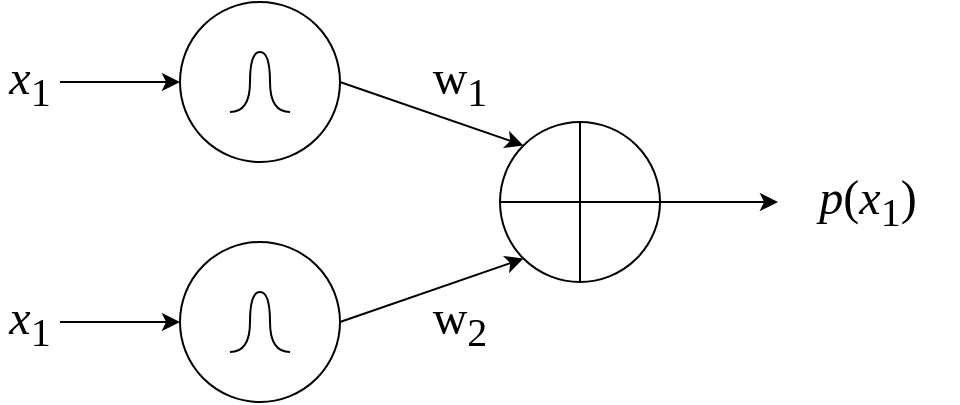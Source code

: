 <mxfile version="21.2.8" type="device">
  <diagram name="Page-1" id="gpmqUwnxsCiSCp6jCpT3">
    <mxGraphModel dx="1050" dy="621" grid="1" gridSize="10" guides="1" tooltips="1" connect="1" arrows="1" fold="1" page="1" pageScale="1" pageWidth="850" pageHeight="1100" math="0" shadow="0">
      <root>
        <mxCell id="0" />
        <mxCell id="1" parent="0" />
        <mxCell id="iwMUExLdxilYCTdlbrGo-6" style="edgeStyle=orthogonalEdgeStyle;rounded=0;orthogonalLoop=1;jettySize=auto;html=1;exitX=1;exitY=0.5;exitDx=0;exitDy=0;" parent="1" source="iwMUExLdxilYCTdlbrGo-1" target="iwMUExLdxilYCTdlbrGo-23" edge="1">
          <mxGeometry relative="1" as="geometry">
            <mxPoint x="520" y="120" as="targetPoint" />
          </mxGeometry>
        </mxCell>
        <mxCell id="iwMUExLdxilYCTdlbrGo-1" value="" style="shape=orEllipse;perimeter=ellipsePerimeter;whiteSpace=wrap;html=1;backgroundOutline=1;" parent="1" vertex="1">
          <mxGeometry x="320" y="80" width="80" height="80" as="geometry" />
        </mxCell>
        <mxCell id="iwMUExLdxilYCTdlbrGo-4" style="rounded=0;orthogonalLoop=1;jettySize=auto;html=1;exitX=1;exitY=0.5;exitDx=0;exitDy=0;entryX=0;entryY=0;entryDx=0;entryDy=0;" parent="1" source="iwMUExLdxilYCTdlbrGo-2" target="iwMUExLdxilYCTdlbrGo-1" edge="1">
          <mxGeometry relative="1" as="geometry" />
        </mxCell>
        <mxCell id="iwMUExLdxilYCTdlbrGo-2" value="" style="ellipse;whiteSpace=wrap;html=1;aspect=fixed;" parent="1" vertex="1">
          <mxGeometry x="160" y="20" width="80" height="80" as="geometry" />
        </mxCell>
        <mxCell id="iwMUExLdxilYCTdlbrGo-5" style="rounded=0;orthogonalLoop=1;jettySize=auto;html=1;exitX=1;exitY=0.5;exitDx=0;exitDy=0;entryX=0;entryY=1;entryDx=0;entryDy=0;" parent="1" source="iwMUExLdxilYCTdlbrGo-3" target="iwMUExLdxilYCTdlbrGo-1" edge="1">
          <mxGeometry relative="1" as="geometry" />
        </mxCell>
        <mxCell id="iwMUExLdxilYCTdlbrGo-3" value="" style="ellipse;whiteSpace=wrap;html=1;aspect=fixed;" parent="1" vertex="1">
          <mxGeometry x="160" y="140" width="80" height="80" as="geometry" />
        </mxCell>
        <mxCell id="iwMUExLdxilYCTdlbrGo-19" style="edgeStyle=entityRelationEdgeStyle;rounded=0;orthogonalLoop=1;jettySize=auto;html=1;exitX=1;exitY=0.5;exitDx=0;exitDy=0;" parent="1" source="iwMUExLdxilYCTdlbrGo-11" target="iwMUExLdxilYCTdlbrGo-2" edge="1">
          <mxGeometry relative="1" as="geometry" />
        </mxCell>
        <mxCell id="iwMUExLdxilYCTdlbrGo-11" value="&lt;font face=&quot;Times New Roman&quot; style=&quot;font-size: 24px;&quot;&gt;&lt;i&gt;x&lt;/i&gt;&lt;sub&gt;1&lt;/sub&gt;&lt;/font&gt;" style="text;html=1;strokeColor=none;fillColor=none;align=center;verticalAlign=middle;whiteSpace=wrap;rounded=0;" parent="1" vertex="1">
          <mxGeometry x="70" y="45" width="30" height="30" as="geometry" />
        </mxCell>
        <mxCell id="iwMUExLdxilYCTdlbrGo-20" style="edgeStyle=entityRelationEdgeStyle;rounded=0;orthogonalLoop=1;jettySize=auto;html=1;exitX=1;exitY=0.5;exitDx=0;exitDy=0;entryX=0;entryY=0.5;entryDx=0;entryDy=0;" parent="1" source="iwMUExLdxilYCTdlbrGo-12" target="iwMUExLdxilYCTdlbrGo-3" edge="1">
          <mxGeometry relative="1" as="geometry" />
        </mxCell>
        <mxCell id="iwMUExLdxilYCTdlbrGo-12" value="&lt;font face=&quot;Times New Roman&quot; style=&quot;font-size: 24px;&quot;&gt;&lt;i&gt;x&lt;/i&gt;&lt;sub&gt;1&lt;/sub&gt;&lt;/font&gt;" style="text;html=1;strokeColor=none;fillColor=none;align=center;verticalAlign=middle;whiteSpace=wrap;rounded=0;" parent="1" vertex="1">
          <mxGeometry x="70" y="165" width="30" height="30" as="geometry" />
        </mxCell>
        <mxCell id="iwMUExLdxilYCTdlbrGo-14" value="" style="endArrow=none;html=1;rounded=0;edgeStyle=orthogonalEdgeStyle;curved=1;" parent="1" edge="1">
          <mxGeometry width="50" height="50" relative="1" as="geometry">
            <mxPoint x="215" y="195" as="sourcePoint" />
            <mxPoint x="185" y="195" as="targetPoint" />
            <Array as="points">
              <mxPoint x="205" y="195" />
              <mxPoint x="205" y="165" />
              <mxPoint x="195" y="165" />
              <mxPoint x="195" y="195" />
            </Array>
          </mxGeometry>
        </mxCell>
        <mxCell id="iwMUExLdxilYCTdlbrGo-18" value="" style="endArrow=none;html=1;rounded=0;edgeStyle=orthogonalEdgeStyle;curved=1;" parent="1" edge="1">
          <mxGeometry width="50" height="50" relative="1" as="geometry">
            <mxPoint x="215" y="75" as="sourcePoint" />
            <mxPoint x="185" y="75" as="targetPoint" />
            <Array as="points">
              <mxPoint x="205" y="75" />
              <mxPoint x="205" y="45" />
              <mxPoint x="195" y="45" />
              <mxPoint x="195" y="75" />
            </Array>
          </mxGeometry>
        </mxCell>
        <mxCell id="iwMUExLdxilYCTdlbrGo-21" value="&lt;font face=&quot;Times New Roman&quot; style=&quot;font-size: 24px;&quot;&gt;w&lt;sub&gt;1&lt;/sub&gt;&lt;/font&gt;" style="text;html=1;strokeColor=none;fillColor=none;align=center;verticalAlign=middle;whiteSpace=wrap;rounded=0;" parent="1" vertex="1">
          <mxGeometry x="270" y="45" width="60" height="30" as="geometry" />
        </mxCell>
        <mxCell id="iwMUExLdxilYCTdlbrGo-22" value="&lt;font face=&quot;Times New Roman&quot; style=&quot;font-size: 24px;&quot;&gt;w&lt;sub&gt;2&lt;/sub&gt;&lt;/font&gt;" style="text;html=1;strokeColor=none;fillColor=none;align=center;verticalAlign=middle;whiteSpace=wrap;rounded=0;" parent="1" vertex="1">
          <mxGeometry x="270" y="165" width="60" height="30" as="geometry" />
        </mxCell>
        <mxCell id="iwMUExLdxilYCTdlbrGo-23" value="&lt;font face=&quot;Times New Roman&quot; style=&quot;font-size: 24px;&quot;&gt;&lt;i&gt;p&lt;/i&gt;(&lt;i&gt;x&lt;/i&gt;&lt;sub&gt;1&lt;/sub&gt;)&lt;/font&gt;" style="text;html=1;strokeColor=none;fillColor=none;align=center;verticalAlign=middle;whiteSpace=wrap;rounded=0;" parent="1" vertex="1">
          <mxGeometry x="459" y="105" width="90" height="30" as="geometry" />
        </mxCell>
      </root>
    </mxGraphModel>
  </diagram>
</mxfile>
